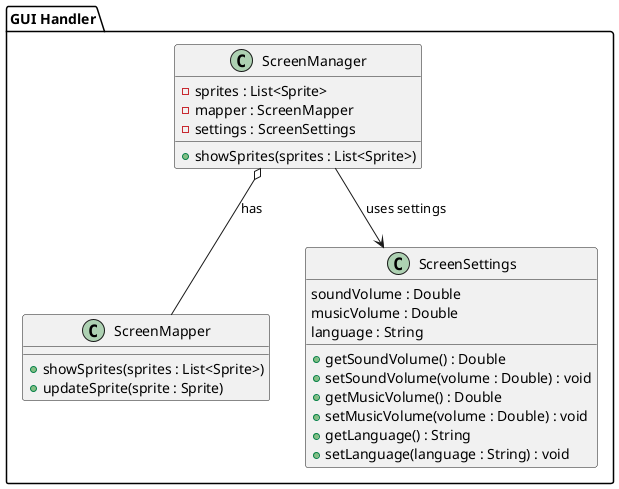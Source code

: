 @startuml

package "GUI Handler" {
    class ScreenManager {
        -sprites : List<Sprite>
        -mapper : ScreenMapper
        -settings : ScreenSettings
        +showSprites(sprites : List<Sprite>)
    }

    class ScreenMapper {
        +showSprites(sprites : List<Sprite>)
        +updateSprite(sprite : Sprite)
    }

    class ScreenSettings {
        soundVolume : Double
        musicVolume : Double
        language : String
        +getSoundVolume() : Double
        +setSoundVolume(volume : Double) : void
        +getMusicVolume() : Double
        +setMusicVolume(volume : Double) : void
        +getLanguage() : String
        +setLanguage(language : String) : void
        }

    ScreenManager o-- ScreenMapper : has
    ScreenManager --> ScreenSettings : uses settings
}

@enduml

